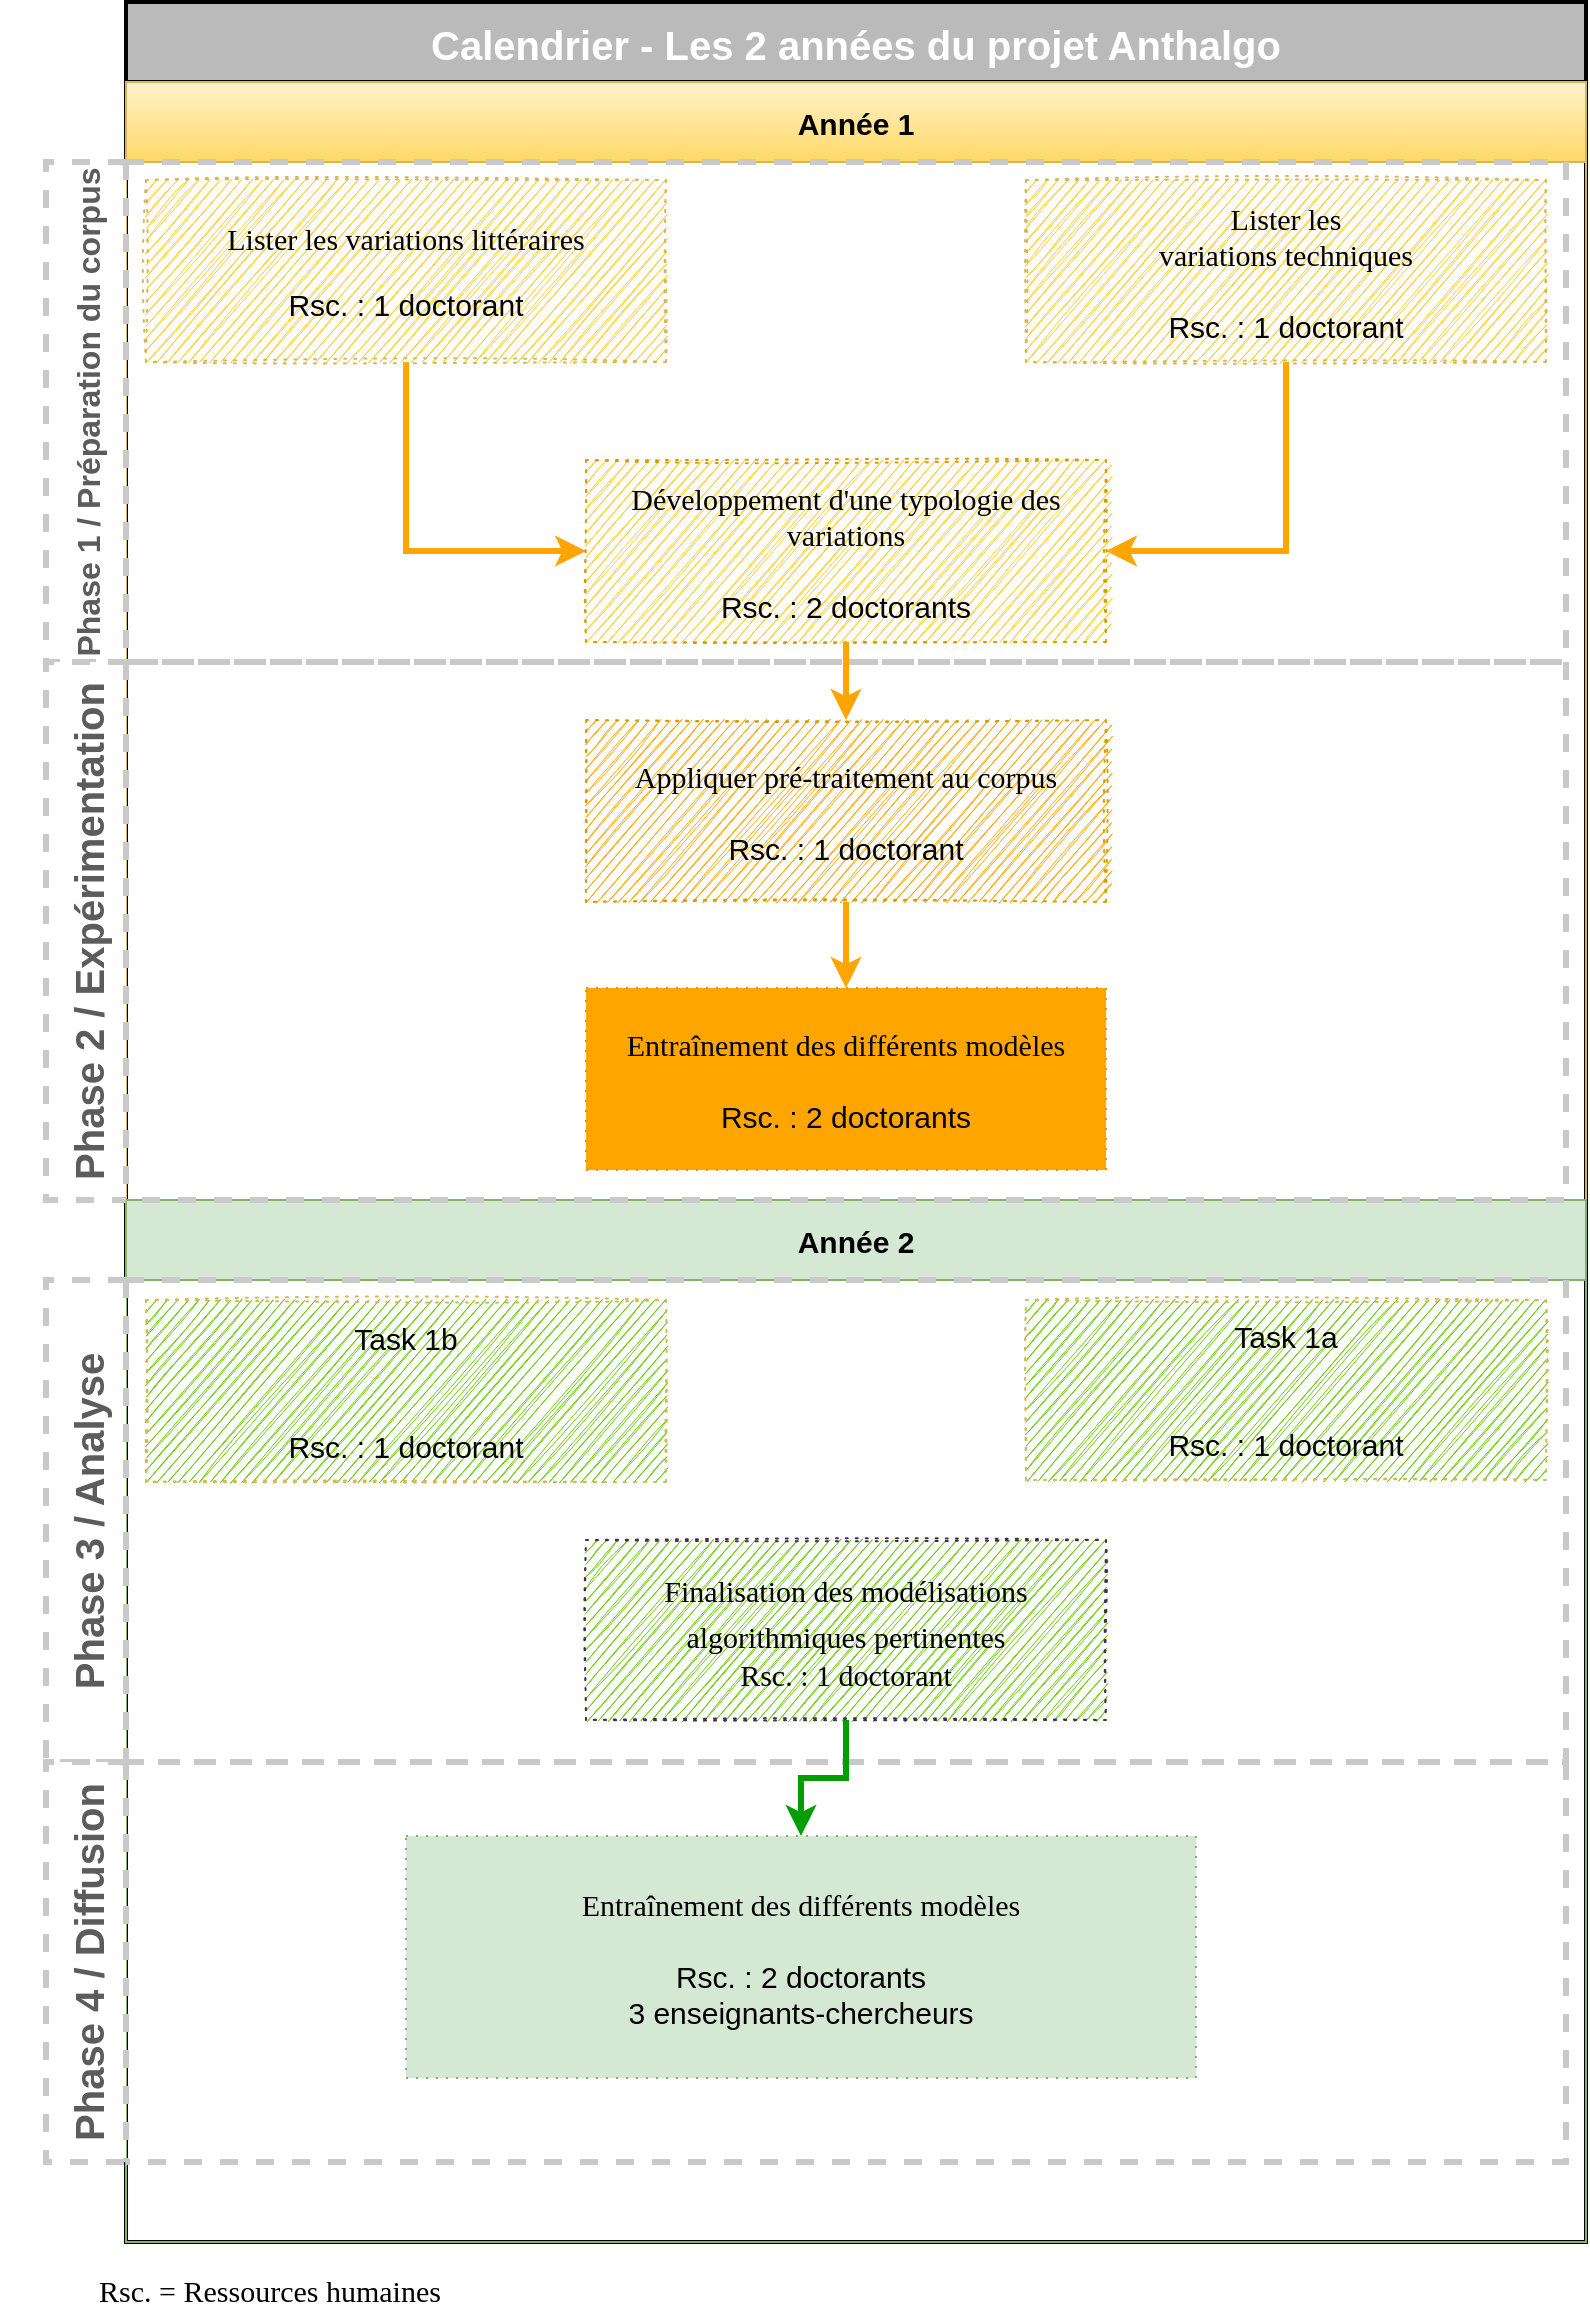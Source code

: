 <mxfile version="16.2.3" type="github">
  <diagram id="67H3rBDdoItOkYTrAJD3" name="Page-1">
    <mxGraphModel dx="1350" dy="793" grid="1" gridSize="10" guides="1" tooltips="1" connect="1" arrows="1" fold="1" page="1" pageScale="1" pageWidth="827" pageHeight="1169" math="0" shadow="0">
      <root>
        <mxCell id="0" />
        <mxCell id="1" parent="0" />
        <mxCell id="vdsjULqOPzu0NttrxO3h-123" value="Calendrier - Les 2 années du projet Anthalgo" style="swimlane;startSize=40;fillColor=#BABABA;strokeColor=#030303;fontSize=20;gradientColor=none;strokeWidth=2;fontColor=#FFFFFF;" vertex="1" parent="1">
          <mxGeometry x="80" y="1" width="730" height="1120" as="geometry" />
        </mxCell>
        <mxCell id="vdsjULqOPzu0NttrxO3h-125" value="Année 1" style="swimlane;startSize=40;fillColor=#fff2cc;strokeColor=#d6b656;fontSize=15;gradientColor=#ffd966;" vertex="1" parent="vdsjULqOPzu0NttrxO3h-123">
          <mxGeometry y="40" width="730" height="560" as="geometry" />
        </mxCell>
        <mxCell id="vdsjULqOPzu0NttrxO3h-128" value="Phase 1 / Préparation du corpus" style="swimlane;horizontal=0;dashed=1;startSize=40;fontSize=16;strokeWidth=3;strokeColor=#C9C9C9;fontColor=#5C5C5C;" vertex="1" parent="vdsjULqOPzu0NttrxO3h-125">
          <mxGeometry x="-40" y="40" width="760" height="250" as="geometry" />
        </mxCell>
        <mxCell id="vdsjULqOPzu0NttrxO3h-243" value="" style="edgeStyle=orthogonalEdgeStyle;rounded=0;orthogonalLoop=1;jettySize=auto;html=1;fontFamily=Garamond;fontSize=17;fontColor=#000000;endSize=6;strokeColor=#FFA500;strokeWidth=3;entryX=1;entryY=0.5;entryDx=0;entryDy=0;" edge="1" parent="vdsjULqOPzu0NttrxO3h-128" source="vdsjULqOPzu0NttrxO3h-135" target="vdsjULqOPzu0NttrxO3h-142">
          <mxGeometry relative="1" as="geometry">
            <mxPoint x="620" y="180" as="targetPoint" />
          </mxGeometry>
        </mxCell>
        <mxCell id="vdsjULqOPzu0NttrxO3h-135" value="&lt;div align=&quot;center&quot;&gt;&lt;font face=&quot;Garamond&quot;&gt;Lister les&lt;br&gt;&lt;/font&gt;&lt;/div&gt;&lt;div align=&quot;center&quot;&gt;&lt;font face=&quot;Garamond&quot;&gt;variations techniques&lt;/font&gt;&lt;/div&gt;&lt;div&gt;&lt;br&gt;&lt;/div&gt;&lt;div&gt;Rsc. : 1 doctorant&lt;br&gt;&lt;/div&gt;" style="rounded=0;whiteSpace=wrap;html=1;dashed=1;fontSize=15;fillColor=#FFCD28;strokeColor=#d6b656;dashPattern=1 4;gradientColor=none;align=center;shadow=0;glass=0;sketch=1;" vertex="1" parent="vdsjULqOPzu0NttrxO3h-128">
          <mxGeometry x="490" y="9" width="260" height="91" as="geometry" />
        </mxCell>
        <mxCell id="vdsjULqOPzu0NttrxO3h-232" value="" style="edgeStyle=orthogonalEdgeStyle;rounded=0;orthogonalLoop=1;jettySize=auto;html=1;fontFamily=Garamond;fontSize=17;fontColor=#000000;endSize=6;strokeColor=#FFA500;strokeWidth=3;startArrow=none;" edge="1" parent="vdsjULqOPzu0NttrxO3h-128">
          <mxGeometry relative="1" as="geometry">
            <mxPoint x="380" y="139" as="sourcePoint" />
            <mxPoint x="380" y="139" as="targetPoint" />
          </mxGeometry>
        </mxCell>
        <mxCell id="vdsjULqOPzu0NttrxO3h-244" value="" style="edgeStyle=orthogonalEdgeStyle;rounded=0;orthogonalLoop=1;jettySize=auto;html=1;fontFamily=Garamond;fontSize=17;fontColor=#000000;endSize=6;strokeColor=#FFA500;strokeWidth=3;entryX=0;entryY=0.5;entryDx=0;entryDy=0;" edge="1" parent="vdsjULqOPzu0NttrxO3h-128" source="vdsjULqOPzu0NttrxO3h-145" target="vdsjULqOPzu0NttrxO3h-142">
          <mxGeometry relative="1" as="geometry">
            <mxPoint x="180" y="180" as="targetPoint" />
          </mxGeometry>
        </mxCell>
        <mxCell id="vdsjULqOPzu0NttrxO3h-145" value="&lt;div align=&quot;center&quot;&gt;&lt;p&gt;&lt;font face=&quot;Garamond&quot;&gt;Lister les variations littéraires&lt;/font&gt;&lt;/p&gt;&lt;p&gt;Rsc. : 1 doctorant&lt;/p&gt;&lt;/div&gt;" style="rounded=0;whiteSpace=wrap;html=1;dashed=1;fontSize=15;fillColor=#FFCD28;strokeColor=#d6b656;dashPattern=1 4;gradientColor=none;align=center;sketch=1;" vertex="1" parent="vdsjULqOPzu0NttrxO3h-128">
          <mxGeometry x="50" y="9" width="260" height="91" as="geometry" />
        </mxCell>
        <mxCell id="vdsjULqOPzu0NttrxO3h-142" value="&lt;div&gt;&lt;font face=&quot;Garamond&quot;&gt;Développement d&#39;une typologie des variations&lt;/font&gt;&lt;/div&gt;&lt;div&gt;&lt;br&gt;&lt;/div&gt;&lt;div&gt;Rsc. : 2 doctorants&lt;/div&gt;" style="rounded=0;whiteSpace=wrap;html=1;dashed=1;fontSize=15;dashPattern=1 4;fillColor=#FFCD28;strokeColor=#d79b00;gradientColor=none;sketch=1;" vertex="1" parent="vdsjULqOPzu0NttrxO3h-128">
          <mxGeometry x="270" y="149" width="260" height="91" as="geometry" />
        </mxCell>
        <mxCell id="vdsjULqOPzu0NttrxO3h-126" value="Année 2" style="swimlane;startSize=40;fillColor=#d5e8d4;strokeColor=#82b366;fontSize=15;" vertex="1" parent="vdsjULqOPzu0NttrxO3h-125">
          <mxGeometry y="559" width="730" height="521" as="geometry" />
        </mxCell>
        <mxCell id="vdsjULqOPzu0NttrxO3h-132" value="Phase 3 / Analyse" style="swimlane;horizontal=0;dashed=1;startSize=40;fontSize=20;strokeColor=#C9C9C9;strokeWidth=3;fontColor=#5C5C5C;" vertex="1" parent="vdsjULqOPzu0NttrxO3h-125">
          <mxGeometry x="-40" y="599" width="760" height="241" as="geometry" />
        </mxCell>
        <mxCell id="vdsjULqOPzu0NttrxO3h-149" value="&lt;div&gt;Task 1a&lt;/div&gt;&lt;div&gt;&lt;br&gt;&lt;/div&gt;&lt;div&gt;&lt;br&gt;&lt;/div&gt;Rsc. : 1 doctorant" style="rounded=0;whiteSpace=wrap;html=1;dashed=1;fontSize=15;fillColor=#66CC00;strokeColor=#d6b656;dashPattern=1 4;gradientColor=none;sketch=1;" vertex="1" parent="vdsjULqOPzu0NttrxO3h-132">
          <mxGeometry x="490" y="10" width="260" height="90" as="geometry" />
        </mxCell>
        <mxCell id="vdsjULqOPzu0NttrxO3h-150" value="" style="rounded=0;whiteSpace=wrap;html=1;dashed=1;fontSize=15;dashPattern=1 4;fillColor=#66CC00;strokeColor=#432D57;fontColor=#ffffff;sketch=1;" vertex="1" parent="vdsjULqOPzu0NttrxO3h-132">
          <mxGeometry x="270" y="130" width="260" height="90" as="geometry" />
        </mxCell>
        <mxCell id="vdsjULqOPzu0NttrxO3h-197" value="&lt;div&gt;&lt;font style=&quot;font-size: 15px&quot;&gt;Finalisation des modélisations algorithmiques pertinentes&lt;/font&gt;&lt;/div&gt;&lt;div style=&quot;font-size: 15px&quot;&gt;Rsc. : 1 doctorant&lt;/div&gt;" style="text;html=1;strokeColor=none;fillColor=none;align=center;verticalAlign=middle;whiteSpace=wrap;rounded=0;shadow=0;glass=0;dashed=1;sketch=1;fontFamily=Garamond;fontSize=19;fontColor=#000000;" vertex="1" parent="vdsjULqOPzu0NttrxO3h-132">
          <mxGeometry x="280" y="130" width="240" height="90" as="geometry" />
        </mxCell>
        <mxCell id="vdsjULqOPzu0NttrxO3h-151" value="&lt;div&gt;Task 1b&lt;/div&gt;&lt;div&gt;&lt;br&gt;&lt;/div&gt;&lt;div&gt;&lt;br&gt;&lt;/div&gt;Rsc. : 1 doctorant" style="rounded=0;whiteSpace=wrap;html=1;dashed=1;fontSize=15;fillColor=#66CC00;strokeColor=#d6b656;dashPattern=1 4;gradientColor=none;sketch=1;" vertex="1" parent="vdsjULqOPzu0NttrxO3h-132">
          <mxGeometry x="50" y="10" width="260" height="91" as="geometry" />
        </mxCell>
        <mxCell id="vdsjULqOPzu0NttrxO3h-133" value="Phase 4 / Diffusion" style="swimlane;horizontal=0;dashed=1;startSize=40;fontSize=20;strokeWidth=3;strokeColor=#C9C9C9;fontColor=#5C5C5C;" vertex="1" parent="vdsjULqOPzu0NttrxO3h-125">
          <mxGeometry x="-40" y="840" width="760" height="200" as="geometry" />
        </mxCell>
        <mxCell id="vdsjULqOPzu0NttrxO3h-245" value="&lt;div&gt;&lt;font face=&quot;Garamond&quot;&gt;Entraînement des différents modèles&lt;br&gt;&lt;/font&gt;&lt;/div&gt;&lt;div&gt;&lt;br&gt;&lt;/div&gt;&lt;div&gt;Rsc. : 2 doctorants&lt;/div&gt;&lt;div&gt;3 enseignants-chercheurs&lt;br&gt;&lt;/div&gt;" style="rounded=0;whiteSpace=wrap;html=1;dashed=1;fontSize=15;dashPattern=1 4;fillColor=#d5e8d4;strokeColor=#82b366;sketch=0;" vertex="1" parent="vdsjULqOPzu0NttrxO3h-133">
          <mxGeometry x="180" y="37" width="395" height="121" as="geometry" />
        </mxCell>
        <mxCell id="vdsjULqOPzu0NttrxO3h-190" value="" style="edgeStyle=orthogonalEdgeStyle;rounded=0;orthogonalLoop=1;jettySize=auto;html=1;fontFamily=Garamond;fontSize=20;fontColor=#FFFFFF;endSize=6;strokeColor=#009E00;strokeWidth=3;entryX=0.5;entryY=0;entryDx=0;entryDy=0;" edge="1" parent="vdsjULqOPzu0NttrxO3h-125" source="vdsjULqOPzu0NttrxO3h-150" target="vdsjULqOPzu0NttrxO3h-245">
          <mxGeometry relative="1" as="geometry">
            <mxPoint x="360" y="857" as="targetPoint" />
          </mxGeometry>
        </mxCell>
        <mxCell id="vdsjULqOPzu0NttrxO3h-222" value="Rsc. = Ressources humaines" style="text;html=1;strokeColor=none;fillColor=none;align=center;verticalAlign=middle;whiteSpace=wrap;rounded=0;shadow=0;glass=0;dashed=1;sketch=1;fontFamily=Garamond;fontSize=15;fontColor=#000000;" vertex="1" parent="1">
          <mxGeometry x="17" y="1130" width="270" height="30" as="geometry" />
        </mxCell>
        <mxCell id="vdsjULqOPzu0NttrxO3h-134" value="Phase 2 / Expérimentation" style="swimlane;horizontal=0;dashed=1;startSize=40;fontSize=20;strokeWidth=3;strokeColor=#C9C9C9;fontColor=#5C5C5C;" vertex="1" parent="1">
          <mxGeometry x="40" y="331" width="760" height="269" as="geometry" />
        </mxCell>
        <mxCell id="vdsjULqOPzu0NttrxO3h-230" style="edgeStyle=orthogonalEdgeStyle;rounded=0;orthogonalLoop=1;jettySize=auto;html=1;fontFamily=Garamond;fontSize=17;fontColor=#000000;endSize=6;strokeColor=#FFA500;strokeWidth=3;" edge="1" parent="vdsjULqOPzu0NttrxO3h-134" source="vdsjULqOPzu0NttrxO3h-173" target="vdsjULqOPzu0NttrxO3h-227">
          <mxGeometry relative="1" as="geometry" />
        </mxCell>
        <mxCell id="vdsjULqOPzu0NttrxO3h-173" value="&lt;div&gt;&lt;font face=&quot;Garamond&quot;&gt;Appliquer pré-traitement au corpus&lt;/font&gt;&lt;/div&gt;&lt;div&gt;&lt;br&gt;&lt;/div&gt;&lt;div&gt;Rsc. : 1 doctorant&lt;/div&gt;" style="rounded=0;whiteSpace=wrap;html=1;dashed=1;fontSize=15;dashPattern=1 4;fillColor=#FFA500;strokeColor=#d79b00;gradientColor=none;sketch=1;" vertex="1" parent="vdsjULqOPzu0NttrxO3h-134">
          <mxGeometry x="270" y="29" width="260" height="91" as="geometry" />
        </mxCell>
        <mxCell id="vdsjULqOPzu0NttrxO3h-227" value="&lt;div&gt;&lt;font face=&quot;Garamond&quot;&gt;Entraînement des différents modèles&lt;br&gt;&lt;/font&gt;&lt;/div&gt;&lt;div&gt;&lt;br&gt;&lt;/div&gt;&lt;div&gt;Rsc. : 2 doctorants&lt;/div&gt;" style="rounded=0;whiteSpace=wrap;html=1;dashed=1;fontSize=15;dashPattern=1 4;fillColor=#FFA500;strokeColor=#d79b00;gradientColor=none;sketch=0;" vertex="1" parent="vdsjULqOPzu0NttrxO3h-134">
          <mxGeometry x="270" y="163" width="260" height="91" as="geometry" />
        </mxCell>
        <mxCell id="vdsjULqOPzu0NttrxO3h-174" value="" style="edgeStyle=orthogonalEdgeStyle;rounded=0;orthogonalLoop=1;jettySize=auto;html=1;fontSize=15;endSize=6;strokeColor=#FFA500;strokeWidth=3;exitX=0.5;exitY=1;exitDx=0;exitDy=0;" edge="1" parent="1" source="vdsjULqOPzu0NttrxO3h-142" target="vdsjULqOPzu0NttrxO3h-173">
          <mxGeometry relative="1" as="geometry">
            <mxPoint x="240" y="581" as="sourcePoint" />
          </mxGeometry>
        </mxCell>
      </root>
    </mxGraphModel>
  </diagram>
</mxfile>
